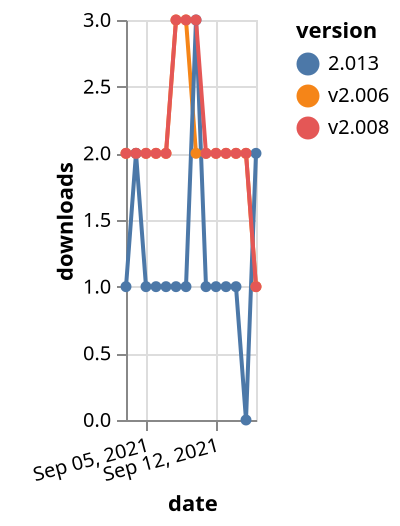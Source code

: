 {"$schema": "https://vega.github.io/schema/vega-lite/v5.json", "description": "A simple bar chart with embedded data.", "data": {"values": [{"date": "2021-09-03", "total": 2194, "delta": 2, "version": "v2.006"}, {"date": "2021-09-04", "total": 2196, "delta": 2, "version": "v2.006"}, {"date": "2021-09-05", "total": 2198, "delta": 2, "version": "v2.006"}, {"date": "2021-09-06", "total": 2200, "delta": 2, "version": "v2.006"}, {"date": "2021-09-07", "total": 2202, "delta": 2, "version": "v2.006"}, {"date": "2021-09-08", "total": 2205, "delta": 3, "version": "v2.006"}, {"date": "2021-09-09", "total": 2208, "delta": 3, "version": "v2.006"}, {"date": "2021-09-10", "total": 2210, "delta": 2, "version": "v2.006"}, {"date": "2021-09-11", "total": 2212, "delta": 2, "version": "v2.006"}, {"date": "2021-09-12", "total": 2214, "delta": 2, "version": "v2.006"}, {"date": "2021-09-13", "total": 2216, "delta": 2, "version": "v2.006"}, {"date": "2021-09-14", "total": 2218, "delta": 2, "version": "v2.006"}, {"date": "2021-09-15", "total": 2220, "delta": 2, "version": "v2.006"}, {"date": "2021-09-16", "total": 2221, "delta": 1, "version": "v2.006"}, {"date": "2021-09-03", "total": 190, "delta": 1, "version": "2.013"}, {"date": "2021-09-04", "total": 192, "delta": 2, "version": "2.013"}, {"date": "2021-09-05", "total": 193, "delta": 1, "version": "2.013"}, {"date": "2021-09-06", "total": 194, "delta": 1, "version": "2.013"}, {"date": "2021-09-07", "total": 195, "delta": 1, "version": "2.013"}, {"date": "2021-09-08", "total": 196, "delta": 1, "version": "2.013"}, {"date": "2021-09-09", "total": 197, "delta": 1, "version": "2.013"}, {"date": "2021-09-10", "total": 200, "delta": 3, "version": "2.013"}, {"date": "2021-09-11", "total": 201, "delta": 1, "version": "2.013"}, {"date": "2021-09-12", "total": 202, "delta": 1, "version": "2.013"}, {"date": "2021-09-13", "total": 203, "delta": 1, "version": "2.013"}, {"date": "2021-09-14", "total": 204, "delta": 1, "version": "2.013"}, {"date": "2021-09-15", "total": 204, "delta": 0, "version": "2.013"}, {"date": "2021-09-16", "total": 206, "delta": 2, "version": "2.013"}, {"date": "2021-09-03", "total": 2135, "delta": 2, "version": "v2.008"}, {"date": "2021-09-04", "total": 2137, "delta": 2, "version": "v2.008"}, {"date": "2021-09-05", "total": 2139, "delta": 2, "version": "v2.008"}, {"date": "2021-09-06", "total": 2141, "delta": 2, "version": "v2.008"}, {"date": "2021-09-07", "total": 2143, "delta": 2, "version": "v2.008"}, {"date": "2021-09-08", "total": 2146, "delta": 3, "version": "v2.008"}, {"date": "2021-09-09", "total": 2149, "delta": 3, "version": "v2.008"}, {"date": "2021-09-10", "total": 2152, "delta": 3, "version": "v2.008"}, {"date": "2021-09-11", "total": 2154, "delta": 2, "version": "v2.008"}, {"date": "2021-09-12", "total": 2156, "delta": 2, "version": "v2.008"}, {"date": "2021-09-13", "total": 2158, "delta": 2, "version": "v2.008"}, {"date": "2021-09-14", "total": 2160, "delta": 2, "version": "v2.008"}, {"date": "2021-09-15", "total": 2162, "delta": 2, "version": "v2.008"}, {"date": "2021-09-16", "total": 2163, "delta": 1, "version": "v2.008"}]}, "width": "container", "mark": {"type": "line", "point": {"filled": true}}, "encoding": {"x": {"field": "date", "type": "temporal", "timeUnit": "yearmonthdate", "title": "date", "axis": {"labelAngle": -15}}, "y": {"field": "delta", "type": "quantitative", "title": "downloads"}, "color": {"field": "version", "type": "nominal"}, "tooltip": {"field": "delta"}}}